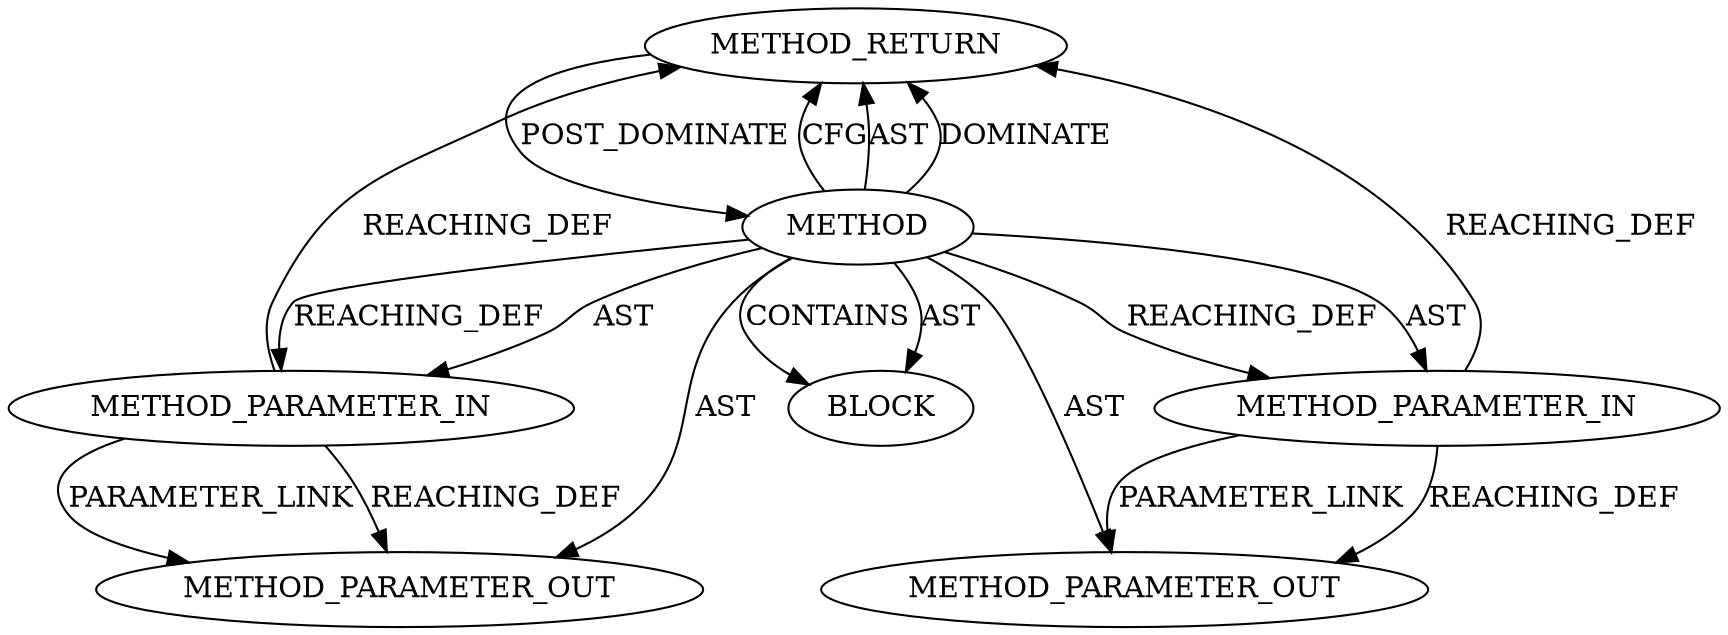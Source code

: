 digraph {
  20556 [label=METHOD_RETURN ORDER=2 CODE="RET" TYPE_FULL_NAME="ANY" EVALUATION_STRATEGY="BY_VALUE"]
  20555 [label=BLOCK ORDER=1 ARGUMENT_INDEX=1 CODE="<empty>" TYPE_FULL_NAME="ANY"]
  20552 [label=METHOD AST_PARENT_TYPE="NAMESPACE_BLOCK" AST_PARENT_FULL_NAME="<global>" ORDER=0 CODE="<empty>" FULL_NAME="skb_clone" IS_EXTERNAL=true FILENAME="<empty>" SIGNATURE="" NAME="skb_clone"]
  20553 [label=METHOD_PARAMETER_IN ORDER=1 CODE="p1" IS_VARIADIC=false TYPE_FULL_NAME="ANY" EVALUATION_STRATEGY="BY_VALUE" INDEX=1 NAME="p1"]
  20554 [label=METHOD_PARAMETER_IN ORDER=2 CODE="p2" IS_VARIADIC=false TYPE_FULL_NAME="ANY" EVALUATION_STRATEGY="BY_VALUE" INDEX=2 NAME="p2"]
  22227 [label=METHOD_PARAMETER_OUT ORDER=2 CODE="p2" IS_VARIADIC=false TYPE_FULL_NAME="ANY" EVALUATION_STRATEGY="BY_VALUE" INDEX=2 NAME="p2"]
  22226 [label=METHOD_PARAMETER_OUT ORDER=1 CODE="p1" IS_VARIADIC=false TYPE_FULL_NAME="ANY" EVALUATION_STRATEGY="BY_VALUE" INDEX=1 NAME="p1"]
  20553 -> 22226 [label=PARAMETER_LINK ]
  20552 -> 20554 [label=REACHING_DEF VARIABLE=""]
  20552 -> 20556 [label=CFG ]
  20554 -> 22227 [label=REACHING_DEF VARIABLE="p2"]
  20554 -> 22227 [label=PARAMETER_LINK ]
  20552 -> 22227 [label=AST ]
  20553 -> 20556 [label=REACHING_DEF VARIABLE="p1"]
  20552 -> 20556 [label=AST ]
  20552 -> 20556 [label=DOMINATE ]
  20552 -> 20553 [label=REACHING_DEF VARIABLE=""]
  20552 -> 20553 [label=AST ]
  20552 -> 22226 [label=AST ]
  20552 -> 20555 [label=AST ]
  20552 -> 20555 [label=CONTAINS ]
  20552 -> 20554 [label=AST ]
  20554 -> 20556 [label=REACHING_DEF VARIABLE="p2"]
  20553 -> 22226 [label=REACHING_DEF VARIABLE="p1"]
  20556 -> 20552 [label=POST_DOMINATE ]
}
